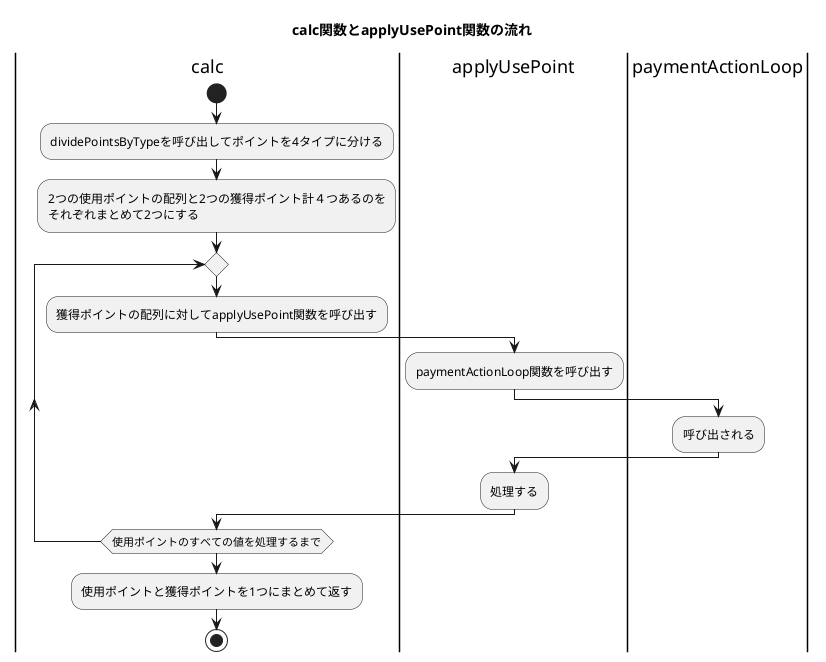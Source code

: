 @startuml

title "calc関数とapplyUsePoint関数の流れ"

|calc|

start

:dividePointsByTypeを呼び出してポイントを4タイプに分ける;

:2つの使用ポイントの配列と2つの獲得ポイント計４つあるのを\nそれぞれまとめて2つにする;

repeat

:獲得ポイントの配列に対してapplyUsePoint関数を呼び出す;

|applyUsePoint|

:paymentActionLoop関数を呼び出す;

|paymentActionLoop|

:呼び出される;

|applyUsePoint|

:処理する;

|calc|

repeat while(使用ポイントのすべての値を処理するまで)

|calc|

:使用ポイントと獲得ポイントを1つにまとめて返す;
stop

@enduml
